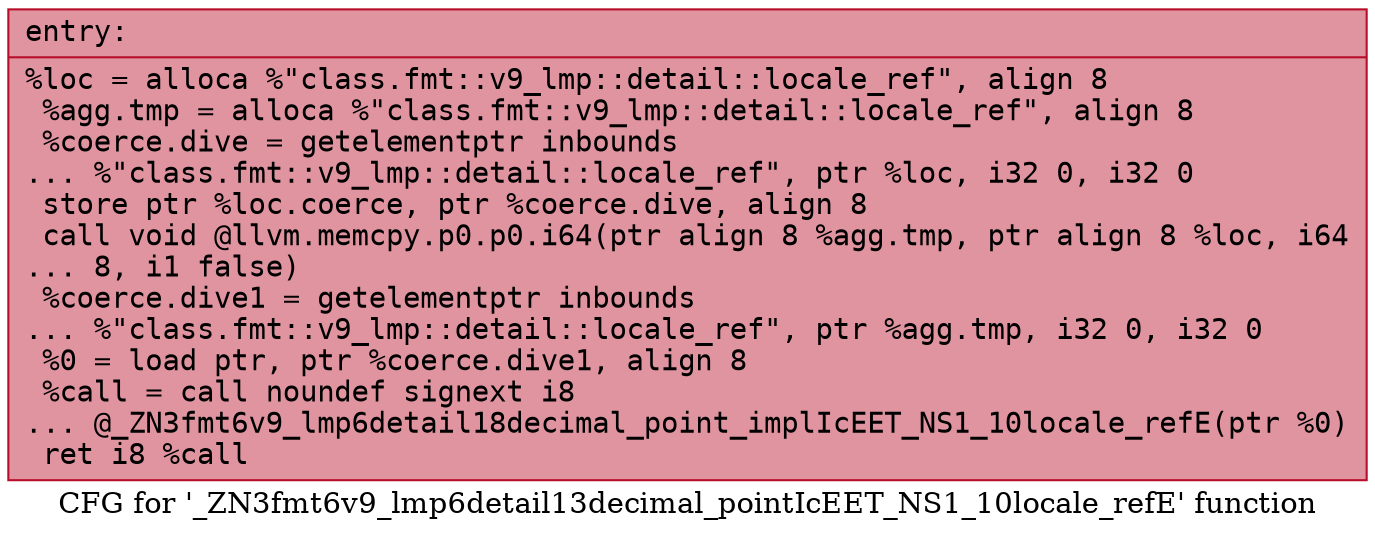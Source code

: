 digraph "CFG for '_ZN3fmt6v9_lmp6detail13decimal_pointIcEET_NS1_10locale_refE' function" {
	label="CFG for '_ZN3fmt6v9_lmp6detail13decimal_pointIcEET_NS1_10locale_refE' function";

	Node0x556bfecb4cb0 [shape=record,color="#b70d28ff", style=filled, fillcolor="#b70d2870" fontname="Courier",label="{entry:\l|  %loc = alloca %\"class.fmt::v9_lmp::detail::locale_ref\", align 8\l  %agg.tmp = alloca %\"class.fmt::v9_lmp::detail::locale_ref\", align 8\l  %coerce.dive = getelementptr inbounds\l... %\"class.fmt::v9_lmp::detail::locale_ref\", ptr %loc, i32 0, i32 0\l  store ptr %loc.coerce, ptr %coerce.dive, align 8\l  call void @llvm.memcpy.p0.p0.i64(ptr align 8 %agg.tmp, ptr align 8 %loc, i64\l... 8, i1 false)\l  %coerce.dive1 = getelementptr inbounds\l... %\"class.fmt::v9_lmp::detail::locale_ref\", ptr %agg.tmp, i32 0, i32 0\l  %0 = load ptr, ptr %coerce.dive1, align 8\l  %call = call noundef signext i8\l... @_ZN3fmt6v9_lmp6detail18decimal_point_implIcEET_NS1_10locale_refE(ptr %0)\l  ret i8 %call\l}"];
}
